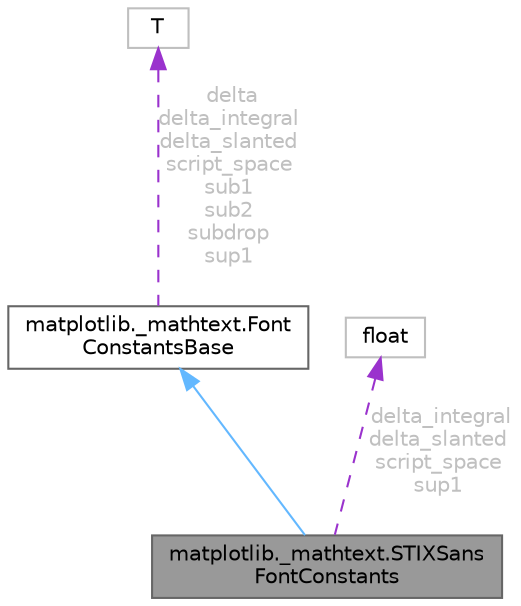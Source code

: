 digraph "matplotlib._mathtext.STIXSansFontConstants"
{
 // LATEX_PDF_SIZE
  bgcolor="transparent";
  edge [fontname=Helvetica,fontsize=10,labelfontname=Helvetica,labelfontsize=10];
  node [fontname=Helvetica,fontsize=10,shape=box,height=0.2,width=0.4];
  Node1 [id="Node000001",label="matplotlib._mathtext.STIXSans\lFontConstants",height=0.2,width=0.4,color="gray40", fillcolor="grey60", style="filled", fontcolor="black",tooltip=" "];
  Node2 -> Node1 [id="edge1_Node000001_Node000002",dir="back",color="steelblue1",style="solid",tooltip=" "];
  Node2 [id="Node000002",label="matplotlib._mathtext.Font\lConstantsBase",height=0.2,width=0.4,color="gray40", fillcolor="white", style="filled",URL="$d3/de0/classmatplotlib_1_1__mathtext_1_1FontConstantsBase.html",tooltip=" "];
  Node3 -> Node2 [id="edge2_Node000002_Node000003",dir="back",color="darkorchid3",style="dashed",tooltip=" ",label=" delta\ndelta_integral\ndelta_slanted\nscript_space\nsub1\nsub2\nsubdrop\nsup1",fontcolor="grey" ];
  Node3 [id="Node000003",label="T",height=0.2,width=0.4,color="grey75", fillcolor="white", style="filled",tooltip=" "];
  Node4 -> Node1 [id="edge3_Node000001_Node000004",dir="back",color="darkorchid3",style="dashed",tooltip=" ",label=" delta_integral\ndelta_slanted\nscript_space\nsup1",fontcolor="grey" ];
  Node4 [id="Node000004",label="float",height=0.2,width=0.4,color="grey75", fillcolor="white", style="filled",tooltip=" "];
}
